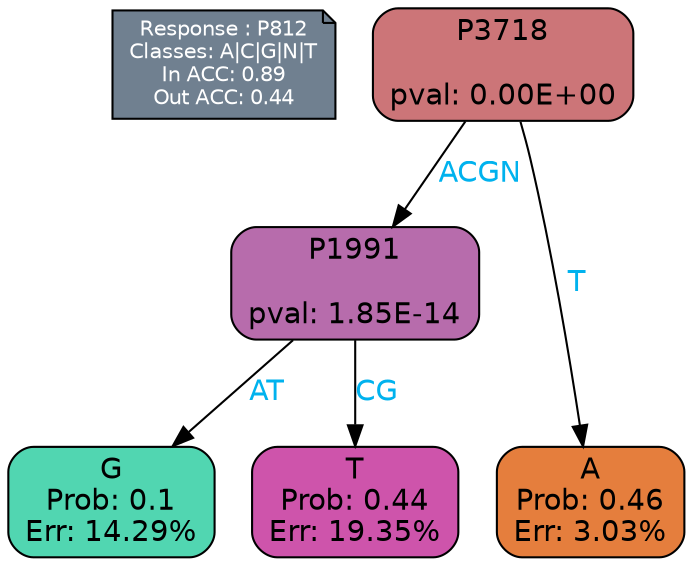 digraph Tree {
node [shape=box, style="filled, rounded", color="black", fontname=helvetica] ;
graph [ranksep=equally, splines=polylines, bgcolor=transparent, dpi=600] ;
edge [fontname=helvetica] ;
LEGEND [label="Response : P812
Classes: A|C|G|N|T
In ACC: 0.89
Out ACC: 0.44
",shape=note,align=left,style=filled,fillcolor="slategray",fontcolor="white",fontsize=10];1 [label="P3718

pval: 0.00E+00", fillcolor="#cc7578"] ;
2 [label="P1991

pval: 1.85E-14", fillcolor="#b76cac"] ;
3 [label="G
Prob: 0.1
Err: 14.29%", fillcolor="#51d6b1"] ;
4 [label="T
Prob: 0.44
Err: 19.35%", fillcolor="#ce54ab"] ;
5 [label="A
Prob: 0.46
Err: 3.03%", fillcolor="#e57e3d"] ;
1 -> 2 [label="ACGN",fontcolor=deepskyblue2] ;
1 -> 5 [label="T",fontcolor=deepskyblue2] ;
2 -> 3 [label="AT",fontcolor=deepskyblue2] ;
2 -> 4 [label="CG",fontcolor=deepskyblue2] ;
{rank = same; 3;4;5;}{rank = same; LEGEND;1;}}